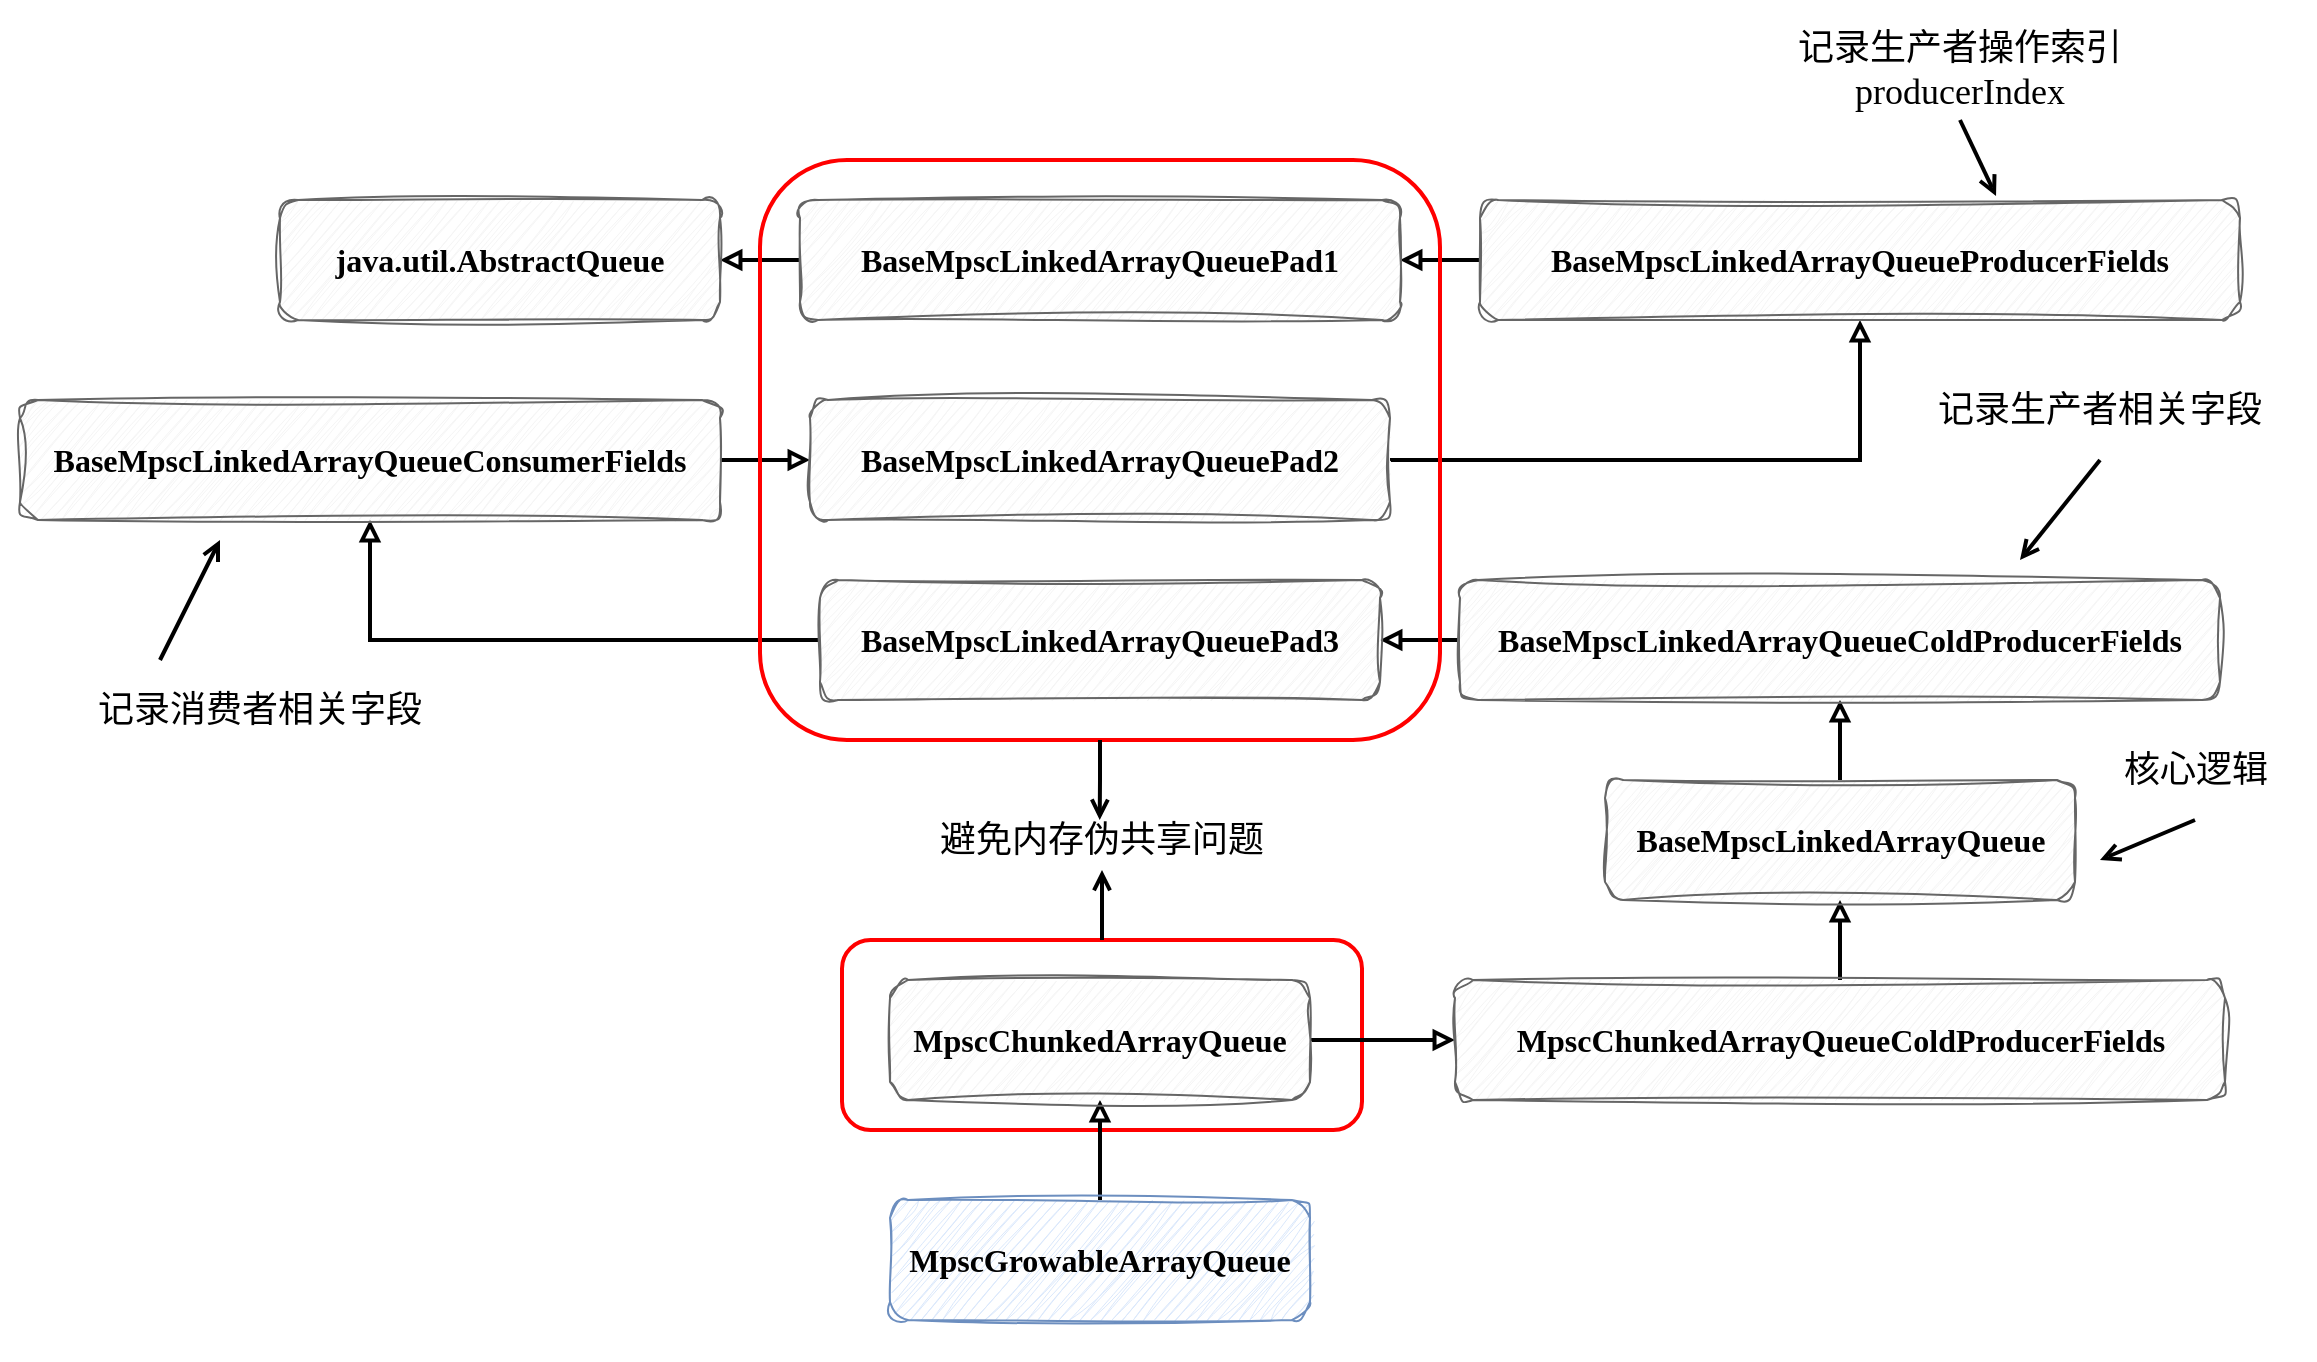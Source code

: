 <mxfile version="25.0.2">
  <diagram name="第 1 页" id="3GBt592NF7lpzxTvRcaW">
    <mxGraphModel dx="1912" dy="1139" grid="1" gridSize="10" guides="1" tooltips="1" connect="1" arrows="1" fold="1" page="1" pageScale="1" pageWidth="1169" pageHeight="827" math="0" shadow="0">
      <root>
        <mxCell id="0" />
        <mxCell id="1" parent="0" />
        <mxCell id="qaqH37PQUajp_f61--_8-28" value="" style="rounded=0;whiteSpace=wrap;html=1;strokeColor=none;fontFamily=Helvetica;fontSize=11;fontColor=default;labelBackgroundColor=default;" vertex="1" parent="1">
          <mxGeometry y="20" width="1150" height="680" as="geometry" />
        </mxCell>
        <mxCell id="qaqH37PQUajp_f61--_8-51" value="" style="rounded=1;whiteSpace=wrap;html=1;fontFamily=Helvetica;fontSize=11;labelBackgroundColor=none;fillColor=none;strokeWidth=2;strokeColor=#FF0000;" vertex="1" parent="1">
          <mxGeometry x="421" y="490" width="260" height="95" as="geometry" />
        </mxCell>
        <mxCell id="qaqH37PQUajp_f61--_8-10" style="edgeStyle=orthogonalEdgeStyle;rounded=0;orthogonalLoop=1;jettySize=auto;html=1;exitX=0.5;exitY=0;exitDx=0;exitDy=0;strokeWidth=2;endArrow=block;endFill=0;labelBackgroundColor=none;fontFamily=Comic Sans MS;fontSize=16;fontStyle=1" edge="1" parent="1" source="qaqH37PQUajp_f61--_8-4" target="qaqH37PQUajp_f61--_8-7">
          <mxGeometry relative="1" as="geometry" />
        </mxCell>
        <mxCell id="qaqH37PQUajp_f61--_8-4" value="&lt;div style=&quot;color: rgb(8, 8, 8);&quot;&gt;&lt;div&gt;&lt;span style=&quot;color:#000000;&quot;&gt;MpscGrowableArrayQueue&lt;/span&gt;&lt;/div&gt;&lt;/div&gt;" style="rounded=1;whiteSpace=wrap;html=1;fillColor=#dae8fc;strokeColor=#6c8ebf;sketch=1;curveFitting=1;jiggle=2;labelBackgroundColor=none;fontFamily=Comic Sans MS;fontSize=16;fontStyle=1" vertex="1" parent="1">
          <mxGeometry x="445" y="620" width="210" height="60" as="geometry" />
        </mxCell>
        <mxCell id="qaqH37PQUajp_f61--_8-11" style="edgeStyle=orthogonalEdgeStyle;shape=connector;rounded=0;orthogonalLoop=1;jettySize=auto;html=1;exitX=1;exitY=0.5;exitDx=0;exitDy=0;strokeColor=default;strokeWidth=2;align=center;verticalAlign=middle;fontFamily=Comic Sans MS;fontSize=16;fontColor=default;labelBackgroundColor=none;endArrow=block;endFill=0;fontStyle=1" edge="1" parent="1" source="qaqH37PQUajp_f61--_8-7" target="qaqH37PQUajp_f61--_8-8">
          <mxGeometry relative="1" as="geometry" />
        </mxCell>
        <mxCell id="qaqH37PQUajp_f61--_8-7" value="&lt;div style=&quot;color: rgb(8, 8, 8);&quot;&gt;&lt;div&gt;&lt;div&gt;&lt;div&gt;&lt;span style=&quot;color:#000000;&quot;&gt;MpscChunkedArrayQueue&lt;/span&gt;&lt;/div&gt;&lt;/div&gt;&lt;/div&gt;&lt;/div&gt;" style="rounded=1;whiteSpace=wrap;html=1;fillColor=#f5f5f5;strokeColor=#666666;sketch=1;curveFitting=1;jiggle=2;fontColor=#333333;labelBackgroundColor=none;fontFamily=Comic Sans MS;fontSize=16;fontStyle=1" vertex="1" parent="1">
          <mxGeometry x="445" y="510" width="210" height="60" as="geometry" />
        </mxCell>
        <mxCell id="qaqH37PQUajp_f61--_8-12" style="edgeStyle=orthogonalEdgeStyle;shape=connector;rounded=0;orthogonalLoop=1;jettySize=auto;html=1;exitX=0.5;exitY=0;exitDx=0;exitDy=0;strokeColor=default;strokeWidth=2;align=center;verticalAlign=middle;fontFamily=Comic Sans MS;fontSize=16;fontColor=default;labelBackgroundColor=none;endArrow=block;endFill=0;fontStyle=1" edge="1" parent="1" source="qaqH37PQUajp_f61--_8-8" target="qaqH37PQUajp_f61--_8-9">
          <mxGeometry relative="1" as="geometry" />
        </mxCell>
        <mxCell id="qaqH37PQUajp_f61--_8-8" value="&lt;div style=&quot;color: rgb(8, 8, 8);&quot;&gt;&lt;div&gt;&lt;div&gt;&lt;div&gt;&lt;div&gt;&lt;span style=&quot;color:#000000;&quot;&gt;MpscChunkedArrayQueueColdProducerFields&lt;/span&gt;&lt;/div&gt;&lt;/div&gt;&lt;/div&gt;&lt;/div&gt;&lt;/div&gt;" style="rounded=1;whiteSpace=wrap;html=1;fillColor=#f5f5f5;strokeColor=#666666;sketch=1;curveFitting=1;jiggle=2;fontColor=#333333;labelBackgroundColor=none;fontFamily=Comic Sans MS;fontSize=16;fontStyle=1" vertex="1" parent="1">
          <mxGeometry x="727.5" y="510" width="385" height="60" as="geometry" />
        </mxCell>
        <mxCell id="qaqH37PQUajp_f61--_8-26" style="edgeStyle=orthogonalEdgeStyle;shape=connector;rounded=0;orthogonalLoop=1;jettySize=auto;html=1;exitX=0.5;exitY=0;exitDx=0;exitDy=0;strokeColor=default;strokeWidth=2;align=center;verticalAlign=middle;fontFamily=Helvetica;fontSize=11;fontColor=default;labelBackgroundColor=default;endArrow=block;endFill=0;" edge="1" parent="1" source="qaqH37PQUajp_f61--_8-9" target="qaqH37PQUajp_f61--_8-13">
          <mxGeometry relative="1" as="geometry" />
        </mxCell>
        <mxCell id="qaqH37PQUajp_f61--_8-9" value="&lt;div style=&quot;color: rgb(8, 8, 8);&quot;&gt;&lt;div&gt;&lt;div&gt;&lt;div&gt;&lt;div&gt;&lt;div&gt;&lt;span style=&quot;color:#000000;&quot;&gt;BaseMpscLinkedArrayQueue&lt;/span&gt;&lt;/div&gt;&lt;/div&gt;&lt;/div&gt;&lt;/div&gt;&lt;/div&gt;&lt;/div&gt;" style="rounded=1;whiteSpace=wrap;html=1;fillColor=#f5f5f5;strokeColor=#666666;sketch=1;curveFitting=1;jiggle=2;fontColor=#333333;labelBackgroundColor=none;fontFamily=Comic Sans MS;fontSize=16;fontStyle=1" vertex="1" parent="1">
          <mxGeometry x="802.5" y="410" width="235" height="60" as="geometry" />
        </mxCell>
        <mxCell id="qaqH37PQUajp_f61--_8-25" style="edgeStyle=orthogonalEdgeStyle;shape=connector;rounded=0;orthogonalLoop=1;jettySize=auto;html=1;strokeColor=default;strokeWidth=2;align=center;verticalAlign=middle;fontFamily=Helvetica;fontSize=11;fontColor=default;labelBackgroundColor=default;endArrow=block;endFill=0;" edge="1" parent="1" source="qaqH37PQUajp_f61--_8-13" target="qaqH37PQUajp_f61--_8-14">
          <mxGeometry relative="1" as="geometry" />
        </mxCell>
        <mxCell id="qaqH37PQUajp_f61--_8-13" value="&lt;div style=&quot;color: rgb(8, 8, 8);&quot;&gt;&lt;div&gt;&lt;div&gt;&lt;div&gt;&lt;div&gt;&lt;div&gt;&lt;div&gt;&lt;span style=&quot;color:#000000;&quot;&gt;BaseMpscLinkedArrayQueueColdProducerFields&lt;/span&gt;&lt;/div&gt;&lt;/div&gt;&lt;/div&gt;&lt;/div&gt;&lt;/div&gt;&lt;/div&gt;&lt;/div&gt;" style="rounded=1;whiteSpace=wrap;html=1;fillColor=#f5f5f5;strokeColor=#666666;sketch=1;curveFitting=1;jiggle=2;fontColor=#333333;labelBackgroundColor=none;fontFamily=Comic Sans MS;fontSize=16;fontStyle=1" vertex="1" parent="1">
          <mxGeometry x="730" y="310" width="380" height="60" as="geometry" />
        </mxCell>
        <mxCell id="qaqH37PQUajp_f61--_8-24" style="edgeStyle=orthogonalEdgeStyle;shape=connector;rounded=0;orthogonalLoop=1;jettySize=auto;html=1;exitX=0;exitY=0.5;exitDx=0;exitDy=0;strokeColor=default;strokeWidth=2;align=center;verticalAlign=middle;fontFamily=Helvetica;fontSize=11;fontColor=default;labelBackgroundColor=default;endArrow=block;endFill=0;" edge="1" parent="1" source="qaqH37PQUajp_f61--_8-14" target="qaqH37PQUajp_f61--_8-15">
          <mxGeometry relative="1" as="geometry" />
        </mxCell>
        <mxCell id="qaqH37PQUajp_f61--_8-14" value="&lt;div style=&quot;color: rgb(8, 8, 8);&quot;&gt;&lt;div&gt;&lt;div&gt;&lt;div&gt;&lt;div&gt;&lt;div&gt;&lt;div&gt;&lt;div&gt;&lt;span style=&quot;color:#000000;&quot;&gt;BaseMpscLinkedArrayQueuePad3&lt;/span&gt;&lt;/div&gt;&lt;/div&gt;&lt;/div&gt;&lt;/div&gt;&lt;/div&gt;&lt;/div&gt;&lt;/div&gt;&lt;/div&gt;" style="rounded=1;whiteSpace=wrap;html=1;fillColor=#f5f5f5;strokeColor=#666666;sketch=1;curveFitting=1;jiggle=2;fontColor=#333333;labelBackgroundColor=none;fontFamily=Comic Sans MS;fontSize=16;fontStyle=1" vertex="1" parent="1">
          <mxGeometry x="410" y="310" width="280" height="60" as="geometry" />
        </mxCell>
        <mxCell id="qaqH37PQUajp_f61--_8-23" style="edgeStyle=orthogonalEdgeStyle;shape=connector;rounded=0;orthogonalLoop=1;jettySize=auto;html=1;strokeColor=default;strokeWidth=2;align=center;verticalAlign=middle;fontFamily=Helvetica;fontSize=11;fontColor=default;labelBackgroundColor=default;endArrow=block;endFill=0;" edge="1" parent="1" source="qaqH37PQUajp_f61--_8-15" target="qaqH37PQUajp_f61--_8-16">
          <mxGeometry relative="1" as="geometry" />
        </mxCell>
        <mxCell id="qaqH37PQUajp_f61--_8-15" value="&lt;div style=&quot;color: rgb(8, 8, 8);&quot;&gt;&lt;div&gt;&lt;div&gt;&lt;div&gt;&lt;div&gt;&lt;div&gt;&lt;div&gt;&lt;div&gt;&lt;div&gt;&lt;span style=&quot;color:#000000;&quot;&gt;BaseMpscLinkedArrayQueueConsumerFields&lt;/span&gt;&lt;/div&gt;&lt;/div&gt;&lt;/div&gt;&lt;/div&gt;&lt;/div&gt;&lt;/div&gt;&lt;/div&gt;&lt;/div&gt;&lt;/div&gt;" style="rounded=1;whiteSpace=wrap;html=1;fillColor=#f5f5f5;strokeColor=#666666;sketch=1;curveFitting=1;jiggle=2;fontColor=#333333;labelBackgroundColor=none;fontFamily=Comic Sans MS;fontSize=16;fontStyle=1" vertex="1" parent="1">
          <mxGeometry x="10" y="220" width="350" height="60" as="geometry" />
        </mxCell>
        <mxCell id="qaqH37PQUajp_f61--_8-22" style="edgeStyle=orthogonalEdgeStyle;shape=connector;rounded=0;orthogonalLoop=1;jettySize=auto;html=1;exitX=1;exitY=0.5;exitDx=0;exitDy=0;strokeColor=default;strokeWidth=2;align=center;verticalAlign=middle;fontFamily=Helvetica;fontSize=11;fontColor=default;labelBackgroundColor=default;endArrow=block;endFill=0;" edge="1" parent="1" source="qaqH37PQUajp_f61--_8-16" target="qaqH37PQUajp_f61--_8-17">
          <mxGeometry relative="1" as="geometry" />
        </mxCell>
        <mxCell id="qaqH37PQUajp_f61--_8-16" value="&lt;div style=&quot;color: rgb(8, 8, 8);&quot;&gt;&lt;div&gt;&lt;div&gt;&lt;div&gt;&lt;div&gt;&lt;div&gt;&lt;div&gt;&lt;div&gt;&lt;div&gt;&lt;span style=&quot;color:#000000;&quot;&gt;BaseMpscLinkedArrayQueuePad2&lt;/span&gt;&lt;/div&gt;&lt;/div&gt;&lt;/div&gt;&lt;/div&gt;&lt;/div&gt;&lt;/div&gt;&lt;/div&gt;&lt;/div&gt;&lt;/div&gt;" style="rounded=1;whiteSpace=wrap;html=1;fillColor=#f5f5f5;strokeColor=#666666;sketch=1;curveFitting=1;jiggle=2;fontColor=#333333;labelBackgroundColor=none;fontFamily=Comic Sans MS;fontSize=16;fontStyle=1" vertex="1" parent="1">
          <mxGeometry x="405" y="220" width="290" height="60" as="geometry" />
        </mxCell>
        <mxCell id="qaqH37PQUajp_f61--_8-21" style="edgeStyle=orthogonalEdgeStyle;shape=connector;rounded=0;orthogonalLoop=1;jettySize=auto;html=1;exitX=0;exitY=0.5;exitDx=0;exitDy=0;strokeColor=default;strokeWidth=2;align=center;verticalAlign=middle;fontFamily=Helvetica;fontSize=11;fontColor=default;labelBackgroundColor=default;endArrow=block;endFill=0;" edge="1" parent="1" source="qaqH37PQUajp_f61--_8-17" target="qaqH37PQUajp_f61--_8-18">
          <mxGeometry relative="1" as="geometry" />
        </mxCell>
        <mxCell id="qaqH37PQUajp_f61--_8-17" value="&lt;div style=&quot;color: rgb(8, 8, 8);&quot;&gt;&lt;div&gt;&lt;div&gt;&lt;div&gt;&lt;div&gt;&lt;div&gt;&lt;div&gt;&lt;div&gt;&lt;div&gt;&lt;div&gt;&lt;span style=&quot;color:#000000;&quot;&gt;BaseMpscLinkedArrayQueueProducerFields&lt;/span&gt;&lt;/div&gt;&lt;/div&gt;&lt;/div&gt;&lt;/div&gt;&lt;/div&gt;&lt;/div&gt;&lt;/div&gt;&lt;/div&gt;&lt;/div&gt;&lt;/div&gt;" style="rounded=1;whiteSpace=wrap;html=1;fillColor=#f5f5f5;strokeColor=#666666;sketch=1;curveFitting=1;jiggle=2;fontColor=#333333;labelBackgroundColor=none;fontFamily=Comic Sans MS;fontSize=16;fontStyle=1" vertex="1" parent="1">
          <mxGeometry x="740" y="120" width="380" height="60" as="geometry" />
        </mxCell>
        <mxCell id="qaqH37PQUajp_f61--_8-20" style="edgeStyle=orthogonalEdgeStyle;shape=connector;rounded=0;orthogonalLoop=1;jettySize=auto;html=1;exitX=0;exitY=0.5;exitDx=0;exitDy=0;entryX=1;entryY=0.5;entryDx=0;entryDy=0;strokeColor=default;strokeWidth=2;align=center;verticalAlign=middle;fontFamily=Helvetica;fontSize=11;fontColor=default;labelBackgroundColor=default;endArrow=block;endFill=0;" edge="1" parent="1" source="qaqH37PQUajp_f61--_8-18" target="qaqH37PQUajp_f61--_8-19">
          <mxGeometry relative="1" as="geometry" />
        </mxCell>
        <mxCell id="qaqH37PQUajp_f61--_8-18" value="&lt;div style=&quot;color: rgb(8, 8, 8);&quot;&gt;&lt;div&gt;&lt;div&gt;&lt;div&gt;&lt;div&gt;&lt;div&gt;&lt;div&gt;&lt;div&gt;&lt;div&gt;&lt;div&gt;&lt;div&gt;&lt;span style=&quot;color:#000000;&quot;&gt;BaseMpscLinkedArrayQueuePad1&lt;/span&gt;&lt;/div&gt;&lt;/div&gt;&lt;/div&gt;&lt;/div&gt;&lt;/div&gt;&lt;/div&gt;&lt;/div&gt;&lt;/div&gt;&lt;/div&gt;&lt;/div&gt;&lt;/div&gt;" style="rounded=1;whiteSpace=wrap;html=1;fillColor=#f5f5f5;strokeColor=#666666;sketch=1;curveFitting=1;jiggle=2;fontColor=#333333;labelBackgroundColor=none;fontFamily=Comic Sans MS;fontSize=16;fontStyle=1" vertex="1" parent="1">
          <mxGeometry x="400" y="120" width="300" height="60" as="geometry" />
        </mxCell>
        <mxCell id="qaqH37PQUajp_f61--_8-19" value="&lt;div style=&quot;color: rgb(8, 8, 8);&quot;&gt;&lt;div&gt;&lt;div&gt;&lt;div&gt;&lt;div&gt;&lt;div&gt;&lt;div&gt;&lt;div&gt;&lt;div&gt;&lt;div&gt;&lt;div&gt;&lt;div&gt;&lt;span style=&quot;color:#000000;&quot;&gt;java.util.AbstractQueue&lt;/span&gt;&lt;/div&gt;&lt;/div&gt;&lt;/div&gt;&lt;/div&gt;&lt;/div&gt;&lt;/div&gt;&lt;/div&gt;&lt;/div&gt;&lt;/div&gt;&lt;/div&gt;&lt;/div&gt;&lt;/div&gt;" style="rounded=1;whiteSpace=wrap;html=1;fillColor=#f5f5f5;strokeColor=#666666;sketch=1;curveFitting=1;jiggle=2;fontColor=#333333;labelBackgroundColor=none;fontFamily=Comic Sans MS;fontSize=16;fontStyle=1" vertex="1" parent="1">
          <mxGeometry x="140" y="120" width="220" height="60" as="geometry" />
        </mxCell>
        <mxCell id="qaqH37PQUajp_f61--_8-50" value="" style="rounded=1;whiteSpace=wrap;html=1;fontFamily=Helvetica;fontSize=11;labelBackgroundColor=none;fillColor=none;strokeWidth=2;strokeColor=#FF0000;" vertex="1" parent="1">
          <mxGeometry x="380" y="100" width="340" height="290" as="geometry" />
        </mxCell>
        <mxCell id="qaqH37PQUajp_f61--_8-53" style="edgeStyle=orthogonalEdgeStyle;shape=connector;rounded=0;orthogonalLoop=1;jettySize=auto;html=1;exitX=0.5;exitY=0;exitDx=0;exitDy=0;entryX=0.5;entryY=1;entryDx=0;entryDy=0;strokeColor=default;strokeWidth=2;align=center;verticalAlign=middle;fontFamily=Helvetica;fontSize=11;fontColor=default;labelBackgroundColor=default;endArrow=open;endFill=0;" edge="1" parent="1" source="qaqH37PQUajp_f61--_8-51" target="qaqH37PQUajp_f61--_8-52">
          <mxGeometry relative="1" as="geometry" />
        </mxCell>
        <mxCell id="qaqH37PQUajp_f61--_8-52" value="&lt;font face=&quot;Comic Sans MS&quot; style=&quot;font-size: 18px;&quot;&gt;避免内存伪共享问题&lt;/font&gt;" style="text;html=1;strokeColor=none;fillColor=none;align=center;verticalAlign=middle;whiteSpace=wrap;rounded=0;fontFamily=Helvetica;fontSize=11;fontColor=default;labelBackgroundColor=default;" vertex="1" parent="1">
          <mxGeometry x="456" y="425" width="190" height="30" as="geometry" />
        </mxCell>
        <mxCell id="qaqH37PQUajp_f61--_8-54" style="edgeStyle=orthogonalEdgeStyle;shape=connector;rounded=0;orthogonalLoop=1;jettySize=auto;html=1;exitX=0.5;exitY=1;exitDx=0;exitDy=0;entryX=0.494;entryY=0.167;entryDx=0;entryDy=0;entryPerimeter=0;strokeColor=default;strokeWidth=2;align=center;verticalAlign=middle;fontFamily=Helvetica;fontSize=11;fontColor=default;labelBackgroundColor=default;endArrow=open;endFill=0;" edge="1" parent="1" source="qaqH37PQUajp_f61--_8-50" target="qaqH37PQUajp_f61--_8-52">
          <mxGeometry relative="1" as="geometry" />
        </mxCell>
        <mxCell id="qaqH37PQUajp_f61--_8-55" value="&lt;font face=&quot;Comic Sans MS&quot; style=&quot;font-size: 18px;&quot;&gt;记录生产者操作索引 producerIndex&lt;/font&gt;" style="text;html=1;strokeColor=none;fillColor=none;align=center;verticalAlign=middle;whiteSpace=wrap;rounded=0;fontFamily=Helvetica;fontSize=11;fontColor=default;labelBackgroundColor=default;" vertex="1" parent="1">
          <mxGeometry x="880" y="30" width="200" height="50" as="geometry" />
        </mxCell>
        <mxCell id="qaqH37PQUajp_f61--_8-57" style="shape=connector;rounded=0;orthogonalLoop=1;jettySize=auto;html=1;exitX=0.5;exitY=1;exitDx=0;exitDy=0;entryX=0.679;entryY=-0.033;entryDx=0;entryDy=0;entryPerimeter=0;strokeColor=default;strokeWidth=2;align=center;verticalAlign=middle;fontFamily=Helvetica;fontSize=11;fontColor=default;labelBackgroundColor=default;endArrow=open;endFill=0;" edge="1" parent="1" source="qaqH37PQUajp_f61--_8-55" target="qaqH37PQUajp_f61--_8-17">
          <mxGeometry relative="1" as="geometry" />
        </mxCell>
        <mxCell id="qaqH37PQUajp_f61--_8-59" style="edgeStyle=none;shape=connector;rounded=0;orthogonalLoop=1;jettySize=auto;html=1;exitX=0.25;exitY=0;exitDx=0;exitDy=0;strokeColor=default;strokeWidth=2;align=center;verticalAlign=middle;fontFamily=Helvetica;fontSize=11;fontColor=default;labelBackgroundColor=default;endArrow=open;endFill=0;" edge="1" parent="1" source="qaqH37PQUajp_f61--_8-58">
          <mxGeometry relative="1" as="geometry">
            <mxPoint x="110" y="290" as="targetPoint" />
          </mxGeometry>
        </mxCell>
        <mxCell id="qaqH37PQUajp_f61--_8-58" value="&lt;font face=&quot;Comic Sans MS&quot; style=&quot;font-size: 18px;&quot;&gt;记录消费者相关字段&lt;/font&gt;" style="text;html=1;strokeColor=none;fillColor=none;align=center;verticalAlign=middle;whiteSpace=wrap;rounded=0;fontFamily=Helvetica;fontSize=11;fontColor=default;labelBackgroundColor=default;" vertex="1" parent="1">
          <mxGeometry x="30" y="350" width="200" height="50" as="geometry" />
        </mxCell>
        <mxCell id="qaqH37PQUajp_f61--_8-61" style="edgeStyle=none;shape=connector;rounded=0;orthogonalLoop=1;jettySize=auto;html=1;exitX=0.5;exitY=1;exitDx=0;exitDy=0;strokeColor=default;strokeWidth=2;align=center;verticalAlign=middle;fontFamily=Helvetica;fontSize=11;fontColor=default;labelBackgroundColor=default;endArrow=open;endFill=0;" edge="1" parent="1" source="qaqH37PQUajp_f61--_8-60">
          <mxGeometry relative="1" as="geometry">
            <mxPoint x="1010" y="300" as="targetPoint" />
          </mxGeometry>
        </mxCell>
        <mxCell id="qaqH37PQUajp_f61--_8-60" value="&lt;font face=&quot;Comic Sans MS&quot; style=&quot;font-size: 18px;&quot;&gt;记录生产者相关字段&lt;/font&gt;" style="text;html=1;strokeColor=none;fillColor=none;align=center;verticalAlign=middle;whiteSpace=wrap;rounded=0;fontFamily=Helvetica;fontSize=11;fontColor=default;labelBackgroundColor=default;" vertex="1" parent="1">
          <mxGeometry x="950" y="200" width="200" height="50" as="geometry" />
        </mxCell>
        <mxCell id="qaqH37PQUajp_f61--_8-63" style="edgeStyle=none;shape=connector;rounded=0;orthogonalLoop=1;jettySize=auto;html=1;exitX=0.5;exitY=1;exitDx=0;exitDy=0;strokeColor=default;strokeWidth=2;align=center;verticalAlign=middle;fontFamily=Helvetica;fontSize=11;fontColor=default;labelBackgroundColor=default;endArrow=open;endFill=0;" edge="1" parent="1" source="qaqH37PQUajp_f61--_8-62">
          <mxGeometry relative="1" as="geometry">
            <mxPoint x="1050" y="450" as="targetPoint" />
          </mxGeometry>
        </mxCell>
        <mxCell id="qaqH37PQUajp_f61--_8-62" value="&lt;font face=&quot;Comic Sans MS&quot; style=&quot;font-size: 18px;&quot;&gt;核心逻辑&lt;/font&gt;" style="text;html=1;strokeColor=none;fillColor=none;align=center;verticalAlign=middle;whiteSpace=wrap;rounded=0;fontFamily=Helvetica;fontSize=11;fontColor=default;labelBackgroundColor=default;" vertex="1" parent="1">
          <mxGeometry x="1037.5" y="380" width="120" height="50" as="geometry" />
        </mxCell>
      </root>
    </mxGraphModel>
  </diagram>
</mxfile>
